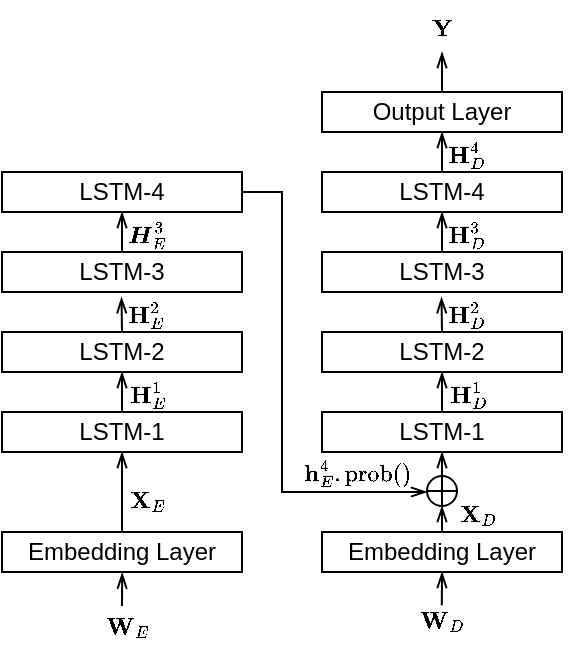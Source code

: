 <mxfile version="20.8.5" type="github">
  <diagram id="RZw11U9Z0QufpU0lCv-w" name="Page-1">
    <mxGraphModel dx="1122" dy="762" grid="1" gridSize="10" guides="1" tooltips="1" connect="1" arrows="1" fold="1" page="1" pageScale="1" pageWidth="850" pageHeight="1100" math="1" shadow="0">
      <root>
        <mxCell id="0" />
        <mxCell id="1" parent="0" />
        <mxCell id="n8CdIjWMTedt_Ckutx07-6" style="edgeStyle=orthogonalEdgeStyle;rounded=0;orthogonalLoop=1;jettySize=auto;html=1;exitX=0.5;exitY=0;exitDx=0;exitDy=0;entryX=0.5;entryY=1;entryDx=0;entryDy=0;endArrow=openThin;endFill=0;" edge="1" parent="1" source="n8CdIjWMTedt_Ckutx07-1" target="n8CdIjWMTedt_Ckutx07-2">
          <mxGeometry relative="1" as="geometry" />
        </mxCell>
        <mxCell id="n8CdIjWMTedt_Ckutx07-1" value="Embedding Layer" style="rounded=0;whiteSpace=wrap;html=1;" vertex="1" parent="1">
          <mxGeometry x="360" y="380" width="120" height="20" as="geometry" />
        </mxCell>
        <mxCell id="n8CdIjWMTedt_Ckutx07-7" style="edgeStyle=orthogonalEdgeStyle;rounded=0;orthogonalLoop=1;jettySize=auto;html=1;exitX=0.5;exitY=0;exitDx=0;exitDy=0;entryX=0.5;entryY=1;entryDx=0;entryDy=0;endArrow=openThin;endFill=0;" edge="1" parent="1" source="n8CdIjWMTedt_Ckutx07-2" target="n8CdIjWMTedt_Ckutx07-3">
          <mxGeometry relative="1" as="geometry" />
        </mxCell>
        <mxCell id="n8CdIjWMTedt_Ckutx07-2" value="LSTM-1" style="rounded=0;whiteSpace=wrap;html=1;" vertex="1" parent="1">
          <mxGeometry x="360" y="320" width="120" height="20" as="geometry" />
        </mxCell>
        <mxCell id="n8CdIjWMTedt_Ckutx07-8" style="edgeStyle=orthogonalEdgeStyle;rounded=0;orthogonalLoop=1;jettySize=auto;html=1;exitX=0.5;exitY=0;exitDx=0;exitDy=0;entryX=0.498;entryY=1.13;entryDx=0;entryDy=0;entryPerimeter=0;endArrow=openThin;endFill=0;" edge="1" parent="1" source="n8CdIjWMTedt_Ckutx07-3" target="n8CdIjWMTedt_Ckutx07-4">
          <mxGeometry relative="1" as="geometry" />
        </mxCell>
        <mxCell id="n8CdIjWMTedt_Ckutx07-3" value="LSTM-2" style="rounded=0;whiteSpace=wrap;html=1;" vertex="1" parent="1">
          <mxGeometry x="360" y="280" width="120" height="20" as="geometry" />
        </mxCell>
        <mxCell id="n8CdIjWMTedt_Ckutx07-9" style="edgeStyle=orthogonalEdgeStyle;rounded=0;orthogonalLoop=1;jettySize=auto;html=1;exitX=0.5;exitY=0;exitDx=0;exitDy=0;entryX=0.5;entryY=1;entryDx=0;entryDy=0;endArrow=openThin;endFill=0;" edge="1" parent="1" source="n8CdIjWMTedt_Ckutx07-4" target="n8CdIjWMTedt_Ckutx07-5">
          <mxGeometry relative="1" as="geometry" />
        </mxCell>
        <mxCell id="n8CdIjWMTedt_Ckutx07-4" value="LSTM-3" style="rounded=0;whiteSpace=wrap;html=1;" vertex="1" parent="1">
          <mxGeometry x="360" y="240" width="120" height="20" as="geometry" />
        </mxCell>
        <mxCell id="n8CdIjWMTedt_Ckutx07-22" style="edgeStyle=orthogonalEdgeStyle;rounded=0;orthogonalLoop=1;jettySize=auto;html=1;exitX=1;exitY=0.5;exitDx=0;exitDy=0;entryX=0;entryY=1;entryDx=0;entryDy=0;endArrow=openThin;endFill=0;" edge="1" parent="1" source="n8CdIjWMTedt_Ckutx07-5" target="n8CdIjWMTedt_Ckutx07-19">
          <mxGeometry relative="1" as="geometry">
            <Array as="points">
              <mxPoint x="500" y="210" />
              <mxPoint x="500" y="360" />
              <mxPoint x="572" y="360" />
            </Array>
          </mxGeometry>
        </mxCell>
        <mxCell id="n8CdIjWMTedt_Ckutx07-5" value="LSTM-4" style="rounded=0;whiteSpace=wrap;html=1;" vertex="1" parent="1">
          <mxGeometry x="360" y="200" width="120" height="20" as="geometry" />
        </mxCell>
        <mxCell id="n8CdIjWMTedt_Ckutx07-20" style="edgeStyle=orthogonalEdgeStyle;rounded=0;orthogonalLoop=1;jettySize=auto;html=1;exitX=0.5;exitY=0;exitDx=0;exitDy=0;entryX=1;entryY=1;entryDx=0;entryDy=0;endArrow=openThin;endFill=0;" edge="1" parent="1" source="n8CdIjWMTedt_Ckutx07-11" target="n8CdIjWMTedt_Ckutx07-19">
          <mxGeometry relative="1" as="geometry" />
        </mxCell>
        <mxCell id="n8CdIjWMTedt_Ckutx07-11" value="Embedding Layer" style="rounded=0;whiteSpace=wrap;html=1;" vertex="1" parent="1">
          <mxGeometry x="520" y="380" width="120" height="20" as="geometry" />
        </mxCell>
        <mxCell id="n8CdIjWMTedt_Ckutx07-12" style="edgeStyle=orthogonalEdgeStyle;rounded=0;orthogonalLoop=1;jettySize=auto;html=1;exitX=0.5;exitY=0;exitDx=0;exitDy=0;entryX=0.5;entryY=1;entryDx=0;entryDy=0;endArrow=openThin;endFill=0;" edge="1" parent="1" source="n8CdIjWMTedt_Ckutx07-13" target="n8CdIjWMTedt_Ckutx07-15">
          <mxGeometry relative="1" as="geometry" />
        </mxCell>
        <mxCell id="n8CdIjWMTedt_Ckutx07-13" value="LSTM-1" style="rounded=0;whiteSpace=wrap;html=1;" vertex="1" parent="1">
          <mxGeometry x="520" y="320" width="120" height="20" as="geometry" />
        </mxCell>
        <mxCell id="n8CdIjWMTedt_Ckutx07-14" style="edgeStyle=orthogonalEdgeStyle;rounded=0;orthogonalLoop=1;jettySize=auto;html=1;exitX=0.5;exitY=0;exitDx=0;exitDy=0;entryX=0.498;entryY=1.13;entryDx=0;entryDy=0;entryPerimeter=0;endArrow=openThin;endFill=0;" edge="1" parent="1" source="n8CdIjWMTedt_Ckutx07-15" target="n8CdIjWMTedt_Ckutx07-17">
          <mxGeometry relative="1" as="geometry" />
        </mxCell>
        <mxCell id="n8CdIjWMTedt_Ckutx07-15" value="LSTM-2" style="rounded=0;whiteSpace=wrap;html=1;" vertex="1" parent="1">
          <mxGeometry x="520" y="280" width="120" height="20" as="geometry" />
        </mxCell>
        <mxCell id="n8CdIjWMTedt_Ckutx07-16" style="edgeStyle=orthogonalEdgeStyle;rounded=0;orthogonalLoop=1;jettySize=auto;html=1;exitX=0.5;exitY=0;exitDx=0;exitDy=0;entryX=0.5;entryY=1;entryDx=0;entryDy=0;endArrow=openThin;endFill=0;" edge="1" parent="1" source="n8CdIjWMTedt_Ckutx07-17" target="n8CdIjWMTedt_Ckutx07-18">
          <mxGeometry relative="1" as="geometry" />
        </mxCell>
        <mxCell id="n8CdIjWMTedt_Ckutx07-17" value="LSTM-3" style="rounded=0;whiteSpace=wrap;html=1;" vertex="1" parent="1">
          <mxGeometry x="520" y="240" width="120" height="20" as="geometry" />
        </mxCell>
        <mxCell id="n8CdIjWMTedt_Ckutx07-24" style="edgeStyle=orthogonalEdgeStyle;rounded=0;orthogonalLoop=1;jettySize=auto;html=1;exitX=0.5;exitY=0;exitDx=0;exitDy=0;entryX=0.5;entryY=1;entryDx=0;entryDy=0;endArrow=openThin;endFill=0;" edge="1" parent="1" source="n8CdIjWMTedt_Ckutx07-18" target="n8CdIjWMTedt_Ckutx07-23">
          <mxGeometry relative="1" as="geometry" />
        </mxCell>
        <mxCell id="n8CdIjWMTedt_Ckutx07-18" value="LSTM-4" style="rounded=0;whiteSpace=wrap;html=1;" vertex="1" parent="1">
          <mxGeometry x="520" y="200" width="120" height="20" as="geometry" />
        </mxCell>
        <mxCell id="n8CdIjWMTedt_Ckutx07-21" style="edgeStyle=orthogonalEdgeStyle;rounded=0;orthogonalLoop=1;jettySize=auto;html=1;exitX=0.5;exitY=0;exitDx=0;exitDy=0;entryX=0.5;entryY=1;entryDx=0;entryDy=0;endArrow=openThin;endFill=0;" edge="1" parent="1" source="n8CdIjWMTedt_Ckutx07-19" target="n8CdIjWMTedt_Ckutx07-13">
          <mxGeometry relative="1" as="geometry" />
        </mxCell>
        <mxCell id="n8CdIjWMTedt_Ckutx07-19" value="" style="shape=sumEllipse;perimeter=ellipsePerimeter;whiteSpace=wrap;html=1;backgroundOutline=1;rotation=45;" vertex="1" parent="1">
          <mxGeometry x="572.5" y="352" width="15" height="15" as="geometry" />
        </mxCell>
        <mxCell id="n8CdIjWMTedt_Ckutx07-43" style="edgeStyle=orthogonalEdgeStyle;rounded=0;orthogonalLoop=1;jettySize=auto;html=1;exitX=0.5;exitY=0;exitDx=0;exitDy=0;fontSize=10;endArrow=openThin;endFill=0;" edge="1" parent="1" source="n8CdIjWMTedt_Ckutx07-23">
          <mxGeometry relative="1" as="geometry">
            <mxPoint x="580" y="140" as="targetPoint" />
          </mxGeometry>
        </mxCell>
        <mxCell id="n8CdIjWMTedt_Ckutx07-23" value="Output Layer" style="rounded=0;whiteSpace=wrap;html=1;" vertex="1" parent="1">
          <mxGeometry x="520" y="160" width="120" height="20" as="geometry" />
        </mxCell>
        <mxCell id="n8CdIjWMTedt_Ckutx07-27" value="$$\mathbf W_E$$" style="text;html=1;align=center;verticalAlign=middle;resizable=0;points=[];autosize=1;strokeColor=none;fillColor=none;fontSize=10;" vertex="1" parent="1">
          <mxGeometry x="372" y="413" width="100" height="30" as="geometry" />
        </mxCell>
        <mxCell id="n8CdIjWMTedt_Ckutx07-28" value="$$\mathbf X_E$$" style="text;html=1;align=center;verticalAlign=middle;resizable=0;points=[];autosize=1;strokeColor=none;fillColor=none;fontSize=10;" vertex="1" parent="1">
          <mxGeometry x="382" y="350" width="100" height="30" as="geometry" />
        </mxCell>
        <mxCell id="n8CdIjWMTedt_Ckutx07-29" value="$$\mathbf H_E^1$$" style="text;html=1;align=center;verticalAlign=middle;resizable=0;points=[];autosize=1;strokeColor=none;fillColor=none;fontSize=10;" vertex="1" parent="1">
          <mxGeometry x="378" y="296" width="110" height="30" as="geometry" />
        </mxCell>
        <mxCell id="n8CdIjWMTedt_Ckutx07-30" value="$$\mathbf H_E^2$$" style="text;html=1;align=center;verticalAlign=middle;resizable=0;points=[];autosize=1;strokeColor=none;fillColor=none;fontSize=10;" vertex="1" parent="1">
          <mxGeometry x="377" y="256" width="110" height="30" as="geometry" />
        </mxCell>
        <mxCell id="n8CdIjWMTedt_Ckutx07-31" value="$$\boldsymbol H_E^3$$" style="text;html=1;align=center;verticalAlign=middle;resizable=0;points=[];autosize=1;strokeColor=none;fillColor=none;fontSize=10;" vertex="1" parent="1">
          <mxGeometry x="367" y="216" width="130" height="30" as="geometry" />
        </mxCell>
        <mxCell id="n8CdIjWMTedt_Ckutx07-32" value="$$\mathbf W_D$$" style="text;html=1;align=center;verticalAlign=middle;resizable=0;points=[];autosize=1;strokeColor=none;fillColor=none;fontSize=10;" vertex="1" parent="1">
          <mxGeometry x="530" y="410" width="100" height="30" as="geometry" />
        </mxCell>
        <mxCell id="n8CdIjWMTedt_Ckutx07-33" value="$$\mathbf h_E^4.\mathrm {prob()}$$" style="text;html=1;align=center;verticalAlign=middle;resizable=0;points=[];autosize=1;strokeColor=none;fillColor=none;fontSize=10;" vertex="1" parent="1">
          <mxGeometry x="442" y="335" width="190" height="30" as="geometry" />
        </mxCell>
        <mxCell id="n8CdIjWMTedt_Ckutx07-34" value="$$\mathbf X_D$$" style="text;html=1;align=center;verticalAlign=middle;resizable=0;points=[];autosize=1;strokeColor=none;fillColor=none;fontSize=10;" vertex="1" parent="1">
          <mxGeometry x="548" y="357" width="100" height="30" as="geometry" />
        </mxCell>
        <mxCell id="n8CdIjWMTedt_Ckutx07-35" value="$$\mathbf H_D^1$$" style="text;html=1;align=center;verticalAlign=middle;resizable=0;points=[];autosize=1;strokeColor=none;fillColor=none;fontSize=10;" vertex="1" parent="1">
          <mxGeometry x="538" y="296" width="110" height="30" as="geometry" />
        </mxCell>
        <mxCell id="n8CdIjWMTedt_Ckutx07-36" value="$$\mathbf H_D^2$$" style="text;html=1;align=center;verticalAlign=middle;resizable=0;points=[];autosize=1;strokeColor=none;fillColor=none;fontSize=10;" vertex="1" parent="1">
          <mxGeometry x="537" y="256" width="110" height="30" as="geometry" />
        </mxCell>
        <mxCell id="n8CdIjWMTedt_Ckutx07-37" value="$$\mathbf H_D^3$$" style="text;html=1;align=center;verticalAlign=middle;resizable=0;points=[];autosize=1;strokeColor=none;fillColor=none;fontSize=10;" vertex="1" parent="1">
          <mxGeometry x="537" y="216" width="110" height="30" as="geometry" />
        </mxCell>
        <mxCell id="n8CdIjWMTedt_Ckutx07-38" value="$$\mathbf H_D^4$$" style="text;html=1;align=center;verticalAlign=middle;resizable=0;points=[];autosize=1;strokeColor=none;fillColor=none;fontSize=10;" vertex="1" parent="1">
          <mxGeometry x="537" y="176" width="110" height="30" as="geometry" />
        </mxCell>
        <mxCell id="n8CdIjWMTedt_Ckutx07-40" value="" style="endArrow=openThin;html=1;rounded=0;fontSize=10;endFill=0;entryX=0.501;entryY=1.012;entryDx=0;entryDy=0;entryPerimeter=0;" edge="1" parent="1">
          <mxGeometry width="50" height="50" relative="1" as="geometry">
            <mxPoint x="420" y="417" as="sourcePoint" />
            <mxPoint x="420.1" y="400.36" as="targetPoint" />
            <Array as="points">
              <mxPoint x="420" y="417" />
            </Array>
          </mxGeometry>
        </mxCell>
        <mxCell id="n8CdIjWMTedt_Ckutx07-41" value="" style="endArrow=openThin;html=1;rounded=0;fontSize=10;endFill=0;entryX=0.501;entryY=1.012;entryDx=0;entryDy=0;entryPerimeter=0;" edge="1" parent="1">
          <mxGeometry width="50" height="50" relative="1" as="geometry">
            <mxPoint x="579.91" y="416.64" as="sourcePoint" />
            <mxPoint x="580.01" y="400" as="targetPoint" />
            <Array as="points">
              <mxPoint x="579.91" y="416.64" />
            </Array>
          </mxGeometry>
        </mxCell>
        <mxCell id="n8CdIjWMTedt_Ckutx07-44" value="$$\mathbf Y$$" style="text;html=1;align=center;verticalAlign=middle;resizable=0;points=[];autosize=1;strokeColor=none;fillColor=none;fontSize=10;" vertex="1" parent="1">
          <mxGeometry x="535" y="114" width="90" height="30" as="geometry" />
        </mxCell>
      </root>
    </mxGraphModel>
  </diagram>
</mxfile>
